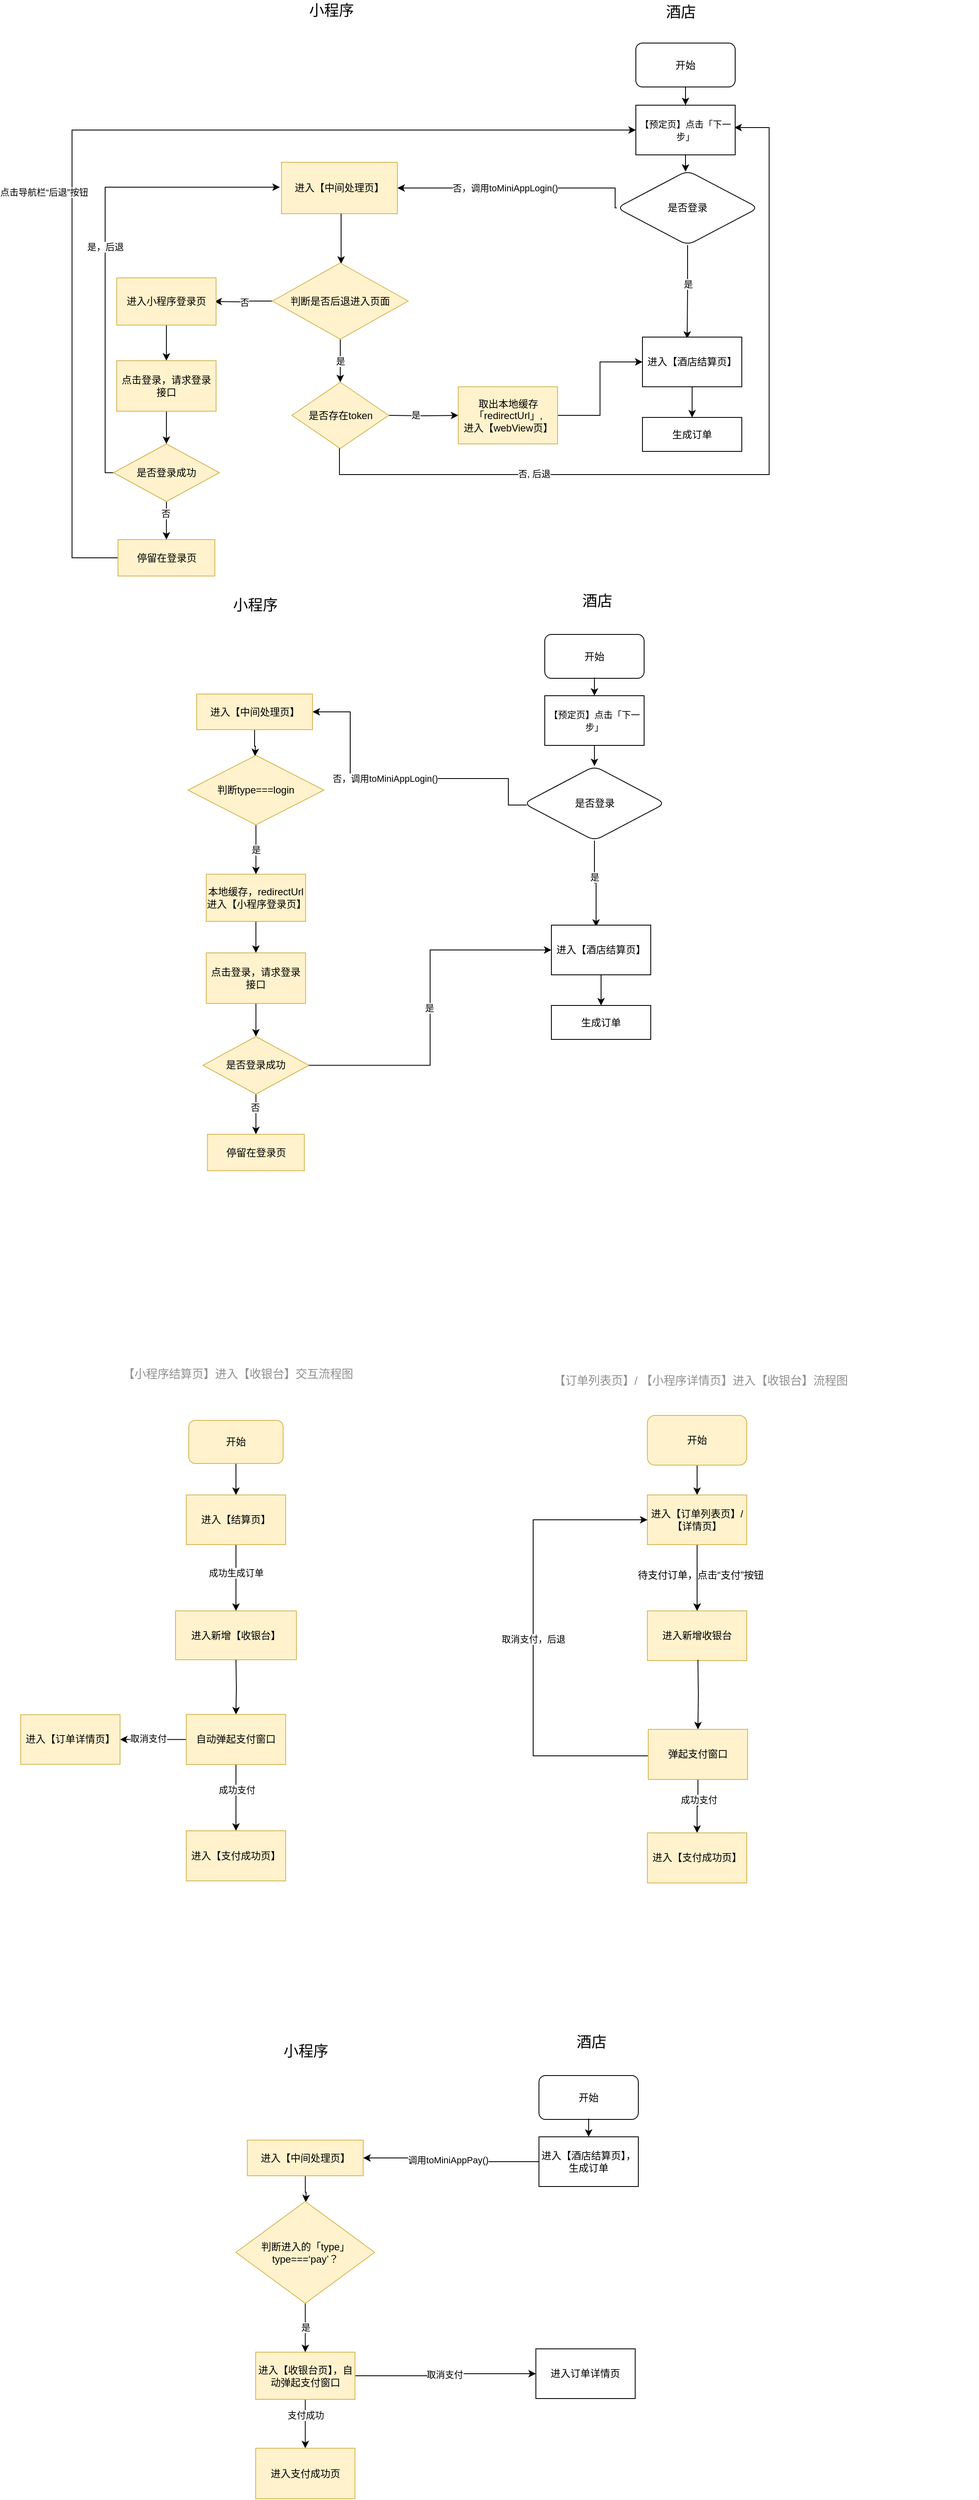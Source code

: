 <mxfile version="14.4.3" type="github">
  <diagram id="-vYZViqzsxjP3in_XCif" name="Page-1">
    <mxGraphModel dx="1186" dy="796" grid="0" gridSize="10" guides="1" tooltips="1" connect="1" arrows="1" fold="1" page="1" pageScale="1" pageWidth="1500" pageHeight="4000" math="0" shadow="0">
      <root>
        <mxCell id="0" />
        <mxCell id="1" parent="0" />
        <mxCell id="Hsc-TVN9lTPiEieQWm-b-27" value="" style="edgeStyle=orthogonalEdgeStyle;rounded=0;orthogonalLoop=1;jettySize=auto;html=1;startSize=26;" parent="1" target="Hsc-TVN9lTPiEieQWm-b-26" edge="1">
          <mxGeometry relative="1" as="geometry">
            <mxPoint x="1063" y="322" as="sourcePoint" />
            <Array as="points">
              <mxPoint x="1069" y="322" />
            </Array>
          </mxGeometry>
        </mxCell>
        <mxCell id="DCgXC_RyApqCIBcc9tfi-115" style="edgeStyle=orthogonalEdgeStyle;rounded=0;orthogonalLoop=1;jettySize=auto;html=1;exitX=0.5;exitY=1;exitDx=0;exitDy=0;entryX=0.5;entryY=0;entryDx=0;entryDy=0;" parent="1" source="Hsc-TVN9lTPiEieQWm-b-25" target="DCgXC_RyApqCIBcc9tfi-113" edge="1">
          <mxGeometry relative="1" as="geometry" />
        </mxCell>
        <mxCell id="Hsc-TVN9lTPiEieQWm-b-25" value="开始" style="rounded=1;whiteSpace=wrap;html=1;startSize=26;fillColor=none;" parent="1" vertex="1">
          <mxGeometry x="1009" y="205" width="120" height="53" as="geometry" />
        </mxCell>
        <mxCell id="Hsc-TVN9lTPiEieQWm-b-41" value="" style="edgeStyle=orthogonalEdgeStyle;rounded=0;orthogonalLoop=1;jettySize=auto;html=1;startSize=26;exitX=0;exitY=0.5;exitDx=0;exitDy=0;entryX=1;entryY=0.5;entryDx=0;entryDy=0;" parent="1" source="Hsc-TVN9lTPiEieQWm-b-26" target="Hsc-TVN9lTPiEieQWm-b-46" edge="1">
          <mxGeometry relative="1" as="geometry">
            <mxPoint x="729" y="387" as="targetPoint" />
            <Array as="points">
              <mxPoint x="984" y="380" />
            </Array>
            <mxPoint x="985" y="381" as="sourcePoint" />
          </mxGeometry>
        </mxCell>
        <mxCell id="Hsc-TVN9lTPiEieQWm-b-84" value="否，调用toMiniAppLogin()" style="edgeLabel;html=1;align=center;verticalAlign=middle;resizable=0;points=[];" parent="Hsc-TVN9lTPiEieQWm-b-41" vertex="1" connectable="0">
          <mxGeometry x="0.1" relative="1" as="geometry">
            <mxPoint as="offset" />
          </mxGeometry>
        </mxCell>
        <mxCell id="DCgXC_RyApqCIBcc9tfi-118" style="edgeStyle=orthogonalEdgeStyle;rounded=0;orthogonalLoop=1;jettySize=auto;html=1;exitX=0.5;exitY=1;exitDx=0;exitDy=0;entryX=0.45;entryY=0.033;entryDx=0;entryDy=0;entryPerimeter=0;" parent="1" source="Hsc-TVN9lTPiEieQWm-b-26" target="Hsc-TVN9lTPiEieQWm-b-88" edge="1">
          <mxGeometry relative="1" as="geometry" />
        </mxCell>
        <mxCell id="DCgXC_RyApqCIBcc9tfi-119" value="是" style="edgeLabel;html=1;align=center;verticalAlign=middle;resizable=0;points=[];" parent="DCgXC_RyApqCIBcc9tfi-118" vertex="1" connectable="0">
          <mxGeometry x="-0.176" relative="1" as="geometry">
            <mxPoint as="offset" />
          </mxGeometry>
        </mxCell>
        <mxCell id="Hsc-TVN9lTPiEieQWm-b-26" value="是否登录" style="rhombus;whiteSpace=wrap;html=1;rounded=1;fillColor=none;startSize=26;" parent="1" vertex="1">
          <mxGeometry x="986" y="359" width="171" height="90" as="geometry" />
        </mxCell>
        <mxCell id="Hsc-TVN9lTPiEieQWm-b-43" value="&lt;font style=&quot;font-size: 18px&quot;&gt;小程序&lt;/font&gt;" style="text;html=1;resizable=0;autosize=1;align=center;verticalAlign=middle;points=[];fillColor=none;strokeColor=none;rounded=0;startSize=26;" parent="1" vertex="1">
          <mxGeometry x="609" y="156" width="64" height="20" as="geometry" />
        </mxCell>
        <mxCell id="Hsc-TVN9lTPiEieQWm-b-44" value="&lt;p style=&quot;margin: 4px 0px 0px&quot;&gt;&lt;font style=&quot;font-size: 18px&quot;&gt;酒店&lt;/font&gt;&lt;/p&gt;" style="text;html=1;resizable=0;autosize=1;align=center;verticalAlign=middle;points=[];fillColor=none;strokeColor=none;rounded=0;startSize=26;" parent="1" vertex="1">
          <mxGeometry x="1039.5" y="154" width="46" height="24" as="geometry" />
        </mxCell>
        <mxCell id="Hsc-TVN9lTPiEieQWm-b-46" value="进入【中间处理页】" style="rounded=0;whiteSpace=wrap;html=1;startSize=26;fillColor=#fff2cc;strokeColor=#d6b656;" parent="1" vertex="1">
          <mxGeometry x="581" y="349" width="140" height="62" as="geometry" />
        </mxCell>
        <mxCell id="Hsc-TVN9lTPiEieQWm-b-55" value="否" style="edgeStyle=orthogonalEdgeStyle;rounded=0;orthogonalLoop=1;jettySize=auto;html=1;startSize=26;" parent="1" source="DCgXC_RyApqCIBcc9tfi-106" edge="1">
          <mxGeometry relative="1" as="geometry">
            <mxPoint x="500" y="517" as="targetPoint" />
            <mxPoint x="567" y="517" as="sourcePoint" />
          </mxGeometry>
        </mxCell>
        <mxCell id="DCgXC_RyApqCIBcc9tfi-101" style="edgeStyle=orthogonalEdgeStyle;rounded=0;orthogonalLoop=1;jettySize=auto;html=1;" parent="1" edge="1">
          <mxGeometry relative="1" as="geometry">
            <mxPoint x="653" y="471.5" as="targetPoint" />
            <mxPoint x="653" y="411" as="sourcePoint" />
          </mxGeometry>
        </mxCell>
        <mxCell id="Hsc-TVN9lTPiEieQWm-b-65" value="" style="edgeStyle=orthogonalEdgeStyle;rounded=0;orthogonalLoop=1;jettySize=auto;html=1;startSize=26;" parent="1" source="Hsc-TVN9lTPiEieQWm-b-62" target="Hsc-TVN9lTPiEieQWm-b-64" edge="1">
          <mxGeometry relative="1" as="geometry" />
        </mxCell>
        <mxCell id="Hsc-TVN9lTPiEieQWm-b-62" value="进入小程序登录页" style="whiteSpace=wrap;html=1;startSize=26;fillColor=#fff2cc;strokeColor=#d6b656;" parent="1" vertex="1">
          <mxGeometry x="382" y="488.5" width="120" height="57" as="geometry" />
        </mxCell>
        <mxCell id="Hsc-TVN9lTPiEieQWm-b-68" value="" style="edgeStyle=orthogonalEdgeStyle;rounded=0;orthogonalLoop=1;jettySize=auto;html=1;startSize=26;" parent="1" source="Hsc-TVN9lTPiEieQWm-b-64" target="Hsc-TVN9lTPiEieQWm-b-67" edge="1">
          <mxGeometry relative="1" as="geometry" />
        </mxCell>
        <mxCell id="Hsc-TVN9lTPiEieQWm-b-64" value="点击登录，请求登录接口" style="whiteSpace=wrap;html=1;fillColor=#fff2cc;startSize=26;strokeColor=#d6b656;" parent="1" vertex="1">
          <mxGeometry x="382" y="588.5" width="120" height="61" as="geometry" />
        </mxCell>
        <mxCell id="Hsc-TVN9lTPiEieQWm-b-70" value="" style="edgeStyle=orthogonalEdgeStyle;rounded=0;orthogonalLoop=1;jettySize=auto;html=1;startSize=26;" parent="1" source="Hsc-TVN9lTPiEieQWm-b-67" target="Hsc-TVN9lTPiEieQWm-b-69" edge="1">
          <mxGeometry relative="1" as="geometry" />
        </mxCell>
        <mxCell id="Hsc-TVN9lTPiEieQWm-b-71" value="否" style="edgeLabel;html=1;align=center;verticalAlign=middle;resizable=0;points=[];" parent="Hsc-TVN9lTPiEieQWm-b-70" vertex="1" connectable="0">
          <mxGeometry x="-0.363" y="-1" relative="1" as="geometry">
            <mxPoint as="offset" />
          </mxGeometry>
        </mxCell>
        <mxCell id="Hsc-TVN9lTPiEieQWm-b-83" value="是，后退" style="edgeStyle=orthogonalEdgeStyle;rounded=0;orthogonalLoop=1;jettySize=auto;html=1;startSize=26;" parent="1" source="Hsc-TVN9lTPiEieQWm-b-67" edge="1">
          <mxGeometry relative="1" as="geometry">
            <mxPoint x="579" y="379" as="targetPoint" />
            <Array as="points">
              <mxPoint x="368" y="724" />
              <mxPoint x="368" y="379" />
            </Array>
          </mxGeometry>
        </mxCell>
        <mxCell id="Hsc-TVN9lTPiEieQWm-b-67" value="是否登录成功" style="rhombus;whiteSpace=wrap;html=1;strokeColor=#d6b656;fillColor=#fff2cc;startSize=26;" parent="1" vertex="1">
          <mxGeometry x="378" y="689" width="128" height="69.5" as="geometry" />
        </mxCell>
        <mxCell id="DCgXC_RyApqCIBcc9tfi-122" style="edgeStyle=orthogonalEdgeStyle;rounded=0;orthogonalLoop=1;jettySize=auto;html=1;entryX=0;entryY=0.5;entryDx=0;entryDy=0;" parent="1" source="Hsc-TVN9lTPiEieQWm-b-69" target="DCgXC_RyApqCIBcc9tfi-113" edge="1">
          <mxGeometry relative="1" as="geometry">
            <mxPoint x="280" y="217" as="targetPoint" />
            <Array as="points">
              <mxPoint x="328" y="827" />
              <mxPoint x="328" y="310" />
            </Array>
          </mxGeometry>
        </mxCell>
        <mxCell id="DCgXC_RyApqCIBcc9tfi-124" value="点击导航栏“后退”按钮" style="edgeLabel;html=1;align=center;verticalAlign=middle;resizable=0;points=[];" parent="DCgXC_RyApqCIBcc9tfi-122" vertex="1" connectable="0">
          <mxGeometry x="-0.206" relative="1" as="geometry">
            <mxPoint x="-34" as="offset" />
          </mxGeometry>
        </mxCell>
        <mxCell id="Hsc-TVN9lTPiEieQWm-b-69" value="停留在登录页" style="whiteSpace=wrap;html=1;strokeColor=#d6b656;fillColor=#fff2cc;startSize=26;" parent="1" vertex="1">
          <mxGeometry x="383.5" y="804.5" width="117" height="44" as="geometry" />
        </mxCell>
        <mxCell id="Hsc-TVN9lTPiEieQWm-b-91" value="" style="edgeStyle=orthogonalEdgeStyle;rounded=0;orthogonalLoop=1;jettySize=auto;html=1;startSize=26;" parent="1" source="Hsc-TVN9lTPiEieQWm-b-88" target="Hsc-TVN9lTPiEieQWm-b-90" edge="1">
          <mxGeometry relative="1" as="geometry" />
        </mxCell>
        <mxCell id="Hsc-TVN9lTPiEieQWm-b-88" value="进入【酒店结算页】" style="whiteSpace=wrap;html=1;startSize=26;" parent="1" vertex="1">
          <mxGeometry x="1017" y="560" width="120" height="60" as="geometry" />
        </mxCell>
        <mxCell id="Hsc-TVN9lTPiEieQWm-b-90" value="生成订单" style="whiteSpace=wrap;html=1;startSize=26;" parent="1" vertex="1">
          <mxGeometry x="1017" y="657" width="120" height="41" as="geometry" />
        </mxCell>
        <mxCell id="DCgXC_RyApqCIBcc9tfi-8" value="" style="edgeStyle=orthogonalEdgeStyle;rounded=0;orthogonalLoop=1;jettySize=auto;html=1;" parent="1" source="DCgXC_RyApqCIBcc9tfi-4" target="DCgXC_RyApqCIBcc9tfi-7" edge="1">
          <mxGeometry relative="1" as="geometry" />
        </mxCell>
        <mxCell id="DCgXC_RyApqCIBcc9tfi-9" value="成功生成订单" style="edgeLabel;html=1;align=center;verticalAlign=middle;resizable=0;points=[];" parent="DCgXC_RyApqCIBcc9tfi-8" vertex="1" connectable="0">
          <mxGeometry x="-0.15" relative="1" as="geometry">
            <mxPoint as="offset" />
          </mxGeometry>
        </mxCell>
        <mxCell id="DCgXC_RyApqCIBcc9tfi-4" value="进入【结算页】" style="whiteSpace=wrap;html=1;strokeColor=#d6b656;fillColor=#fff2cc;" parent="1" vertex="1">
          <mxGeometry x="466" y="1958" width="120" height="60" as="geometry" />
        </mxCell>
        <mxCell id="DCgXC_RyApqCIBcc9tfi-7" value="进入新增【收银台】" style="whiteSpace=wrap;html=1;strokeColor=#d6b656;fillColor=#fff2cc;" parent="1" vertex="1">
          <mxGeometry x="453" y="2098" width="146" height="59" as="geometry" />
        </mxCell>
        <mxCell id="DCgXC_RyApqCIBcc9tfi-21" value="" style="edgeStyle=orthogonalEdgeStyle;rounded=0;orthogonalLoop=1;jettySize=auto;html=1;" parent="1" target="DCgXC_RyApqCIBcc9tfi-20" edge="1">
          <mxGeometry relative="1" as="geometry">
            <mxPoint x="526" y="2157" as="sourcePoint" />
          </mxGeometry>
        </mxCell>
        <mxCell id="DCgXC_RyApqCIBcc9tfi-29" value="" style="edgeStyle=orthogonalEdgeStyle;rounded=0;orthogonalLoop=1;jettySize=auto;html=1;" parent="1" source="DCgXC_RyApqCIBcc9tfi-20" target="DCgXC_RyApqCIBcc9tfi-28" edge="1">
          <mxGeometry relative="1" as="geometry" />
        </mxCell>
        <mxCell id="DCgXC_RyApqCIBcc9tfi-34" value="成功支付" style="edgeLabel;html=1;align=center;verticalAlign=middle;resizable=0;points=[];" parent="DCgXC_RyApqCIBcc9tfi-29" vertex="1" connectable="0">
          <mxGeometry x="-0.25" y="1" relative="1" as="geometry">
            <mxPoint as="offset" />
          </mxGeometry>
        </mxCell>
        <mxCell id="DCgXC_RyApqCIBcc9tfi-42" value="" style="edgeStyle=orthogonalEdgeStyle;rounded=0;orthogonalLoop=1;jettySize=auto;html=1;" parent="1" source="DCgXC_RyApqCIBcc9tfi-20" target="DCgXC_RyApqCIBcc9tfi-41" edge="1">
          <mxGeometry relative="1" as="geometry" />
        </mxCell>
        <mxCell id="DCgXC_RyApqCIBcc9tfi-43" value="取消支付" style="edgeLabel;html=1;align=center;verticalAlign=middle;resizable=0;points=[];" parent="DCgXC_RyApqCIBcc9tfi-42" vertex="1" connectable="0">
          <mxGeometry x="0.15" y="-2" relative="1" as="geometry">
            <mxPoint as="offset" />
          </mxGeometry>
        </mxCell>
        <mxCell id="DCgXC_RyApqCIBcc9tfi-20" value="自动弹起支付窗口" style="whiteSpace=wrap;html=1;strokeColor=#d6b656;fillColor=#fff2cc;" parent="1" vertex="1">
          <mxGeometry x="466" y="2223" width="120" height="60.5" as="geometry" />
        </mxCell>
        <mxCell id="DCgXC_RyApqCIBcc9tfi-28" value="进入【支付成功页】" style="whiteSpace=wrap;html=1;strokeColor=#d6b656;fillColor=#fff2cc;" parent="1" vertex="1">
          <mxGeometry x="466" y="2363.5" width="120" height="60.5" as="geometry" />
        </mxCell>
        <mxCell id="DCgXC_RyApqCIBcc9tfi-41" value="进入【订单详情页】" style="whiteSpace=wrap;html=1;strokeColor=#d6b656;fillColor=#fff2cc;" parent="1" vertex="1">
          <mxGeometry x="266" y="2223.25" width="120" height="60" as="geometry" />
        </mxCell>
        <mxCell id="DCgXC_RyApqCIBcc9tfi-58" value="" style="edgeStyle=orthogonalEdgeStyle;rounded=0;orthogonalLoop=1;jettySize=auto;html=1;exitX=0.5;exitY=1;exitDx=0;exitDy=0;" parent="1" source="DCgXC_RyApqCIBcc9tfi-98" target="DCgXC_RyApqCIBcc9tfi-57" edge="1">
          <mxGeometry relative="1" as="geometry">
            <mxPoint x="1083" y="1934" as="sourcePoint" />
          </mxGeometry>
        </mxCell>
        <mxCell id="DCgXC_RyApqCIBcc9tfi-60" value="" style="edgeStyle=orthogonalEdgeStyle;rounded=0;orthogonalLoop=1;jettySize=auto;html=1;" parent="1" source="DCgXC_RyApqCIBcc9tfi-57" target="DCgXC_RyApqCIBcc9tfi-59" edge="1">
          <mxGeometry relative="1" as="geometry" />
        </mxCell>
        <mxCell id="DCgXC_RyApqCIBcc9tfi-61" value="" style="edgeStyle=orthogonalEdgeStyle;rounded=0;orthogonalLoop=1;jettySize=auto;html=1;" parent="1" source="DCgXC_RyApqCIBcc9tfi-57" target="DCgXC_RyApqCIBcc9tfi-59" edge="1">
          <mxGeometry relative="1" as="geometry" />
        </mxCell>
        <mxCell id="DCgXC_RyApqCIBcc9tfi-57" value="进入【订单列表页】/ 【详情页】" style="whiteSpace=wrap;html=1;strokeColor=#d6b656;fillColor=#fff2cc;" parent="1" vertex="1">
          <mxGeometry x="1023" y="1958" width="120" height="60" as="geometry" />
        </mxCell>
        <mxCell id="DCgXC_RyApqCIBcc9tfi-59" value="进入新增收银台" style="whiteSpace=wrap;html=1;strokeColor=#d6b656;fillColor=#fff2cc;" parent="1" vertex="1">
          <mxGeometry x="1023" y="2098" width="120" height="60" as="geometry" />
        </mxCell>
        <mxCell id="DCgXC_RyApqCIBcc9tfi-62" value="待支付订单，点击“支付”按钮" style="text;html=1;align=center;verticalAlign=middle;resizable=0;points=[];autosize=1;" parent="1" vertex="1">
          <mxGeometry x="1006" y="2046" width="162" height="18" as="geometry" />
        </mxCell>
        <mxCell id="DCgXC_RyApqCIBcc9tfi-64" value="" style="edgeStyle=orthogonalEdgeStyle;rounded=0;orthogonalLoop=1;jettySize=auto;html=1;" parent="1" target="DCgXC_RyApqCIBcc9tfi-71" edge="1">
          <mxGeometry relative="1" as="geometry">
            <mxPoint x="1084" y="2157" as="sourcePoint" />
          </mxGeometry>
        </mxCell>
        <mxCell id="DCgXC_RyApqCIBcc9tfi-69" value="" style="edgeStyle=orthogonalEdgeStyle;rounded=0;orthogonalLoop=1;jettySize=auto;html=1;" parent="1" source="DCgXC_RyApqCIBcc9tfi-71" target="DCgXC_RyApqCIBcc9tfi-72" edge="1">
          <mxGeometry relative="1" as="geometry" />
        </mxCell>
        <mxCell id="DCgXC_RyApqCIBcc9tfi-70" value="成功支付" style="edgeLabel;html=1;align=center;verticalAlign=middle;resizable=0;points=[];" parent="DCgXC_RyApqCIBcc9tfi-69" vertex="1" connectable="0">
          <mxGeometry x="-0.25" y="1" relative="1" as="geometry">
            <mxPoint as="offset" />
          </mxGeometry>
        </mxCell>
        <mxCell id="DCgXC_RyApqCIBcc9tfi-77" value="取消支付，后退" style="edgeStyle=orthogonalEdgeStyle;rounded=0;orthogonalLoop=1;jettySize=auto;html=1;exitX=0;exitY=0.5;exitDx=0;exitDy=0;entryX=0;entryY=0.5;entryDx=0;entryDy=0;" parent="1" source="DCgXC_RyApqCIBcc9tfi-71" target="DCgXC_RyApqCIBcc9tfi-57" edge="1">
          <mxGeometry relative="1" as="geometry">
            <mxPoint x="928" y="2083" as="targetPoint" />
            <Array as="points">
              <mxPoint x="885" y="2273" />
              <mxPoint x="885" y="1988" />
            </Array>
          </mxGeometry>
        </mxCell>
        <mxCell id="DCgXC_RyApqCIBcc9tfi-71" value="弹起支付窗口" style="whiteSpace=wrap;html=1;strokeColor=#d6b656;fillColor=#fff2cc;" parent="1" vertex="1">
          <mxGeometry x="1024" y="2241" width="120" height="60.5" as="geometry" />
        </mxCell>
        <mxCell id="DCgXC_RyApqCIBcc9tfi-72" value="进入【支付成功页】" style="whiteSpace=wrap;html=1;strokeColor=#d6b656;fillColor=#fff2cc;" parent="1" vertex="1">
          <mxGeometry x="1023" y="2366" width="120" height="60.5" as="geometry" />
        </mxCell>
        <mxCell id="DCgXC_RyApqCIBcc9tfi-97" style="edgeStyle=orthogonalEdgeStyle;rounded=0;orthogonalLoop=1;jettySize=auto;html=1;exitX=0.5;exitY=1;exitDx=0;exitDy=0;" parent="1" source="DCgXC_RyApqCIBcc9tfi-94" target="DCgXC_RyApqCIBcc9tfi-4" edge="1">
          <mxGeometry relative="1" as="geometry" />
        </mxCell>
        <mxCell id="DCgXC_RyApqCIBcc9tfi-94" value="开始" style="rounded=1;whiteSpace=wrap;html=1;fillColor=#fff2cc;strokeColor=#d6b656;" parent="1" vertex="1">
          <mxGeometry x="469" y="1868" width="114" height="52" as="geometry" />
        </mxCell>
        <mxCell id="DCgXC_RyApqCIBcc9tfi-98" value="开始" style="rounded=1;whiteSpace=wrap;html=1;fillColor=#fff2cc;strokeColor=#d6b656;" parent="1" vertex="1">
          <mxGeometry x="1023" y="1862" width="120" height="60" as="geometry" />
        </mxCell>
        <mxCell id="DCgXC_RyApqCIBcc9tfi-104" style="edgeStyle=orthogonalEdgeStyle;rounded=0;orthogonalLoop=1;jettySize=auto;html=1;exitX=1;exitY=0.5;exitDx=0;exitDy=0;startSize=26;entryX=0;entryY=0.5;entryDx=0;entryDy=0;" parent="1" target="DCgXC_RyApqCIBcc9tfi-107" edge="1">
          <mxGeometry relative="1" as="geometry">
            <mxPoint x="787.5" y="639" as="targetPoint" />
            <mxPoint x="710.5" y="654.5" as="sourcePoint" />
          </mxGeometry>
        </mxCell>
        <mxCell id="DCgXC_RyApqCIBcc9tfi-105" value="是" style="edgeLabel;html=1;align=center;verticalAlign=middle;resizable=0;points=[];" parent="DCgXC_RyApqCIBcc9tfi-104" vertex="1" connectable="0">
          <mxGeometry x="-0.233" y="2" relative="1" as="geometry">
            <mxPoint y="1" as="offset" />
          </mxGeometry>
        </mxCell>
        <mxCell id="DCgXC_RyApqCIBcc9tfi-109" value="是" style="edgeStyle=orthogonalEdgeStyle;rounded=0;orthogonalLoop=1;jettySize=auto;html=1;exitX=0.5;exitY=1;exitDx=0;exitDy=0;" parent="1" source="DCgXC_RyApqCIBcc9tfi-106" edge="1">
          <mxGeometry relative="1" as="geometry">
            <mxPoint x="652" y="614.5" as="targetPoint" />
            <Array as="points">
              <mxPoint x="652" y="586.5" />
              <mxPoint x="652" y="586.5" />
            </Array>
          </mxGeometry>
        </mxCell>
        <mxCell id="DCgXC_RyApqCIBcc9tfi-106" value="判断是否后退进入页面" style="rhombus;whiteSpace=wrap;html=1;rounded=0;strokeColor=#d6b656;fillColor=#fff2cc;startSize=26;" parent="1" vertex="1">
          <mxGeometry x="570" y="470.5" width="164" height="92" as="geometry" />
        </mxCell>
        <mxCell id="DCgXC_RyApqCIBcc9tfi-111" style="edgeStyle=orthogonalEdgeStyle;rounded=0;orthogonalLoop=1;jettySize=auto;html=1;exitX=1;exitY=0.5;exitDx=0;exitDy=0;entryX=0;entryY=0.5;entryDx=0;entryDy=0;" parent="1" source="DCgXC_RyApqCIBcc9tfi-107" target="Hsc-TVN9lTPiEieQWm-b-88" edge="1">
          <mxGeometry relative="1" as="geometry" />
        </mxCell>
        <mxCell id="DCgXC_RyApqCIBcc9tfi-107" value="取出本地缓存「redirectUrl」,&lt;br&gt;进入【webView页】" style="whiteSpace=wrap;html=1;startSize=26;fillColor=#fff2cc;strokeColor=#d6b656;" parent="1" vertex="1">
          <mxGeometry x="794.5" y="620" width="120" height="69" as="geometry" />
        </mxCell>
        <mxCell id="DCgXC_RyApqCIBcc9tfi-112" style="edgeStyle=orthogonalEdgeStyle;rounded=0;orthogonalLoop=1;jettySize=auto;html=1;exitX=0.5;exitY=1;exitDx=0;exitDy=0;" parent="1" source="DCgXC_RyApqCIBcc9tfi-110" edge="1">
          <mxGeometry relative="1" as="geometry">
            <mxPoint x="1128" y="307" as="targetPoint" />
            <Array as="points">
              <mxPoint x="651" y="695" />
              <mxPoint x="651" y="726" />
              <mxPoint x="1170" y="726" />
              <mxPoint x="1170" y="307" />
            </Array>
          </mxGeometry>
        </mxCell>
        <mxCell id="DCgXC_RyApqCIBcc9tfi-116" value="否, 后退" style="edgeLabel;html=1;align=center;verticalAlign=middle;resizable=0;points=[];" parent="DCgXC_RyApqCIBcc9tfi-112" vertex="1" connectable="0">
          <mxGeometry x="-0.473" y="1" relative="1" as="geometry">
            <mxPoint as="offset" />
          </mxGeometry>
        </mxCell>
        <mxCell id="DCgXC_RyApqCIBcc9tfi-110" value="是否存在token" style="rhombus;whiteSpace=wrap;html=1;fillColor=#fff2cc;strokeColor=#d6b656;" parent="1" vertex="1">
          <mxGeometry x="593.5" y="614.5" width="117" height="80" as="geometry" />
        </mxCell>
        <mxCell id="DCgXC_RyApqCIBcc9tfi-113" value="&lt;span style=&quot;font-size: 11px ; background-color: rgb(255 , 255 , 255)&quot;&gt;【预定页】点击「下一步」&lt;/span&gt;" style="rounded=0;whiteSpace=wrap;html=1;" parent="1" vertex="1">
          <mxGeometry x="1009" y="280" width="120" height="60" as="geometry" />
        </mxCell>
        <mxCell id="DCgXC_RyApqCIBcc9tfi-165" value="" style="edgeStyle=orthogonalEdgeStyle;rounded=0;orthogonalLoop=1;jettySize=auto;html=1;startSize=26;" parent="1" target="DCgXC_RyApqCIBcc9tfi-172" edge="1">
          <mxGeometry relative="1" as="geometry">
            <mxPoint x="953" y="1035" as="sourcePoint" />
            <Array as="points">
              <mxPoint x="959" y="1035" />
            </Array>
          </mxGeometry>
        </mxCell>
        <mxCell id="DCgXC_RyApqCIBcc9tfi-166" style="edgeStyle=orthogonalEdgeStyle;rounded=0;orthogonalLoop=1;jettySize=auto;html=1;exitX=0.5;exitY=1;exitDx=0;exitDy=0;entryX=0.5;entryY=0;entryDx=0;entryDy=0;" parent="1" target="DCgXC_RyApqCIBcc9tfi-201" edge="1">
          <mxGeometry relative="1" as="geometry">
            <mxPoint x="959" y="971" as="sourcePoint" />
          </mxGeometry>
        </mxCell>
        <mxCell id="DCgXC_RyApqCIBcc9tfi-167" value="开始" style="rounded=1;whiteSpace=wrap;html=1;startSize=26;fillColor=none;" parent="1" vertex="1">
          <mxGeometry x="899" y="919" width="120" height="53" as="geometry" />
        </mxCell>
        <mxCell id="DCgXC_RyApqCIBcc9tfi-168" value="" style="edgeStyle=orthogonalEdgeStyle;rounded=0;orthogonalLoop=1;jettySize=auto;html=1;startSize=26;entryX=1;entryY=0.5;entryDx=0;entryDy=0;" parent="1" source="DCgXC_RyApqCIBcc9tfi-172" target="DCgXC_RyApqCIBcc9tfi-175" edge="1">
          <mxGeometry relative="1" as="geometry">
            <mxPoint x="619" y="1100" as="targetPoint" />
            <Array as="points">
              <mxPoint x="855" y="1125" />
              <mxPoint x="855" y="1093" />
              <mxPoint x="664" y="1093" />
              <mxPoint x="664" y="1013" />
            </Array>
            <mxPoint x="870" y="1125" as="sourcePoint" />
          </mxGeometry>
        </mxCell>
        <mxCell id="DCgXC_RyApqCIBcc9tfi-169" value="否，调用toMiniAppLogin()" style="edgeLabel;html=1;align=center;verticalAlign=middle;resizable=0;points=[];" parent="DCgXC_RyApqCIBcc9tfi-168" vertex="1" connectable="0">
          <mxGeometry x="0.1" relative="1" as="geometry">
            <mxPoint as="offset" />
          </mxGeometry>
        </mxCell>
        <mxCell id="DCgXC_RyApqCIBcc9tfi-170" style="edgeStyle=orthogonalEdgeStyle;rounded=0;orthogonalLoop=1;jettySize=auto;html=1;exitX=0.5;exitY=1;exitDx=0;exitDy=0;entryX=0.45;entryY=0.033;entryDx=0;entryDy=0;entryPerimeter=0;" parent="1" source="DCgXC_RyApqCIBcc9tfi-172" target="DCgXC_RyApqCIBcc9tfi-190" edge="1">
          <mxGeometry relative="1" as="geometry" />
        </mxCell>
        <mxCell id="DCgXC_RyApqCIBcc9tfi-171" value="是" style="edgeLabel;html=1;align=center;verticalAlign=middle;resizable=0;points=[];" parent="DCgXC_RyApqCIBcc9tfi-170" vertex="1" connectable="0">
          <mxGeometry x="-0.176" relative="1" as="geometry">
            <mxPoint as="offset" />
          </mxGeometry>
        </mxCell>
        <mxCell id="DCgXC_RyApqCIBcc9tfi-172" value="是否登录" style="rhombus;whiteSpace=wrap;html=1;rounded=1;fillColor=none;startSize=26;" parent="1" vertex="1">
          <mxGeometry x="873.5" y="1078" width="171" height="90" as="geometry" />
        </mxCell>
        <mxCell id="DCgXC_RyApqCIBcc9tfi-173" value="&lt;font style=&quot;font-size: 18px&quot;&gt;小程序&lt;/font&gt;" style="text;html=1;resizable=0;autosize=1;align=center;verticalAlign=middle;points=[];fillColor=none;strokeColor=none;rounded=0;startSize=26;" parent="1" vertex="1">
          <mxGeometry x="516.5" y="874" width="64" height="20" as="geometry" />
        </mxCell>
        <mxCell id="DCgXC_RyApqCIBcc9tfi-174" value="&lt;p style=&quot;margin: 4px 0px 0px&quot;&gt;&lt;font style=&quot;font-size: 18px&quot;&gt;酒店&lt;/font&gt;&lt;/p&gt;" style="text;html=1;resizable=0;autosize=1;align=center;verticalAlign=middle;points=[];fillColor=none;strokeColor=none;rounded=0;startSize=26;" parent="1" vertex="1">
          <mxGeometry x="938.5" y="865" width="46" height="24" as="geometry" />
        </mxCell>
        <mxCell id="DCgXC_RyApqCIBcc9tfi-208" value="" style="edgeStyle=orthogonalEdgeStyle;rounded=0;orthogonalLoop=1;jettySize=auto;html=1;" parent="1" source="DCgXC_RyApqCIBcc9tfi-175" edge="1">
          <mxGeometry relative="1" as="geometry">
            <mxPoint x="549" y="1066" as="targetPoint" />
          </mxGeometry>
        </mxCell>
        <mxCell id="DCgXC_RyApqCIBcc9tfi-175" value="进入【中间处理页】" style="rounded=0;whiteSpace=wrap;html=1;startSize=26;fillColor=#fff2cc;strokeColor=#d6b656;" parent="1" vertex="1">
          <mxGeometry x="478.5" y="991" width="140" height="43" as="geometry" />
        </mxCell>
        <mxCell id="DCgXC_RyApqCIBcc9tfi-178" value="" style="edgeStyle=orthogonalEdgeStyle;rounded=0;orthogonalLoop=1;jettySize=auto;html=1;startSize=26;" parent="1" source="DCgXC_RyApqCIBcc9tfi-179" target="DCgXC_RyApqCIBcc9tfi-181" edge="1">
          <mxGeometry relative="1" as="geometry" />
        </mxCell>
        <mxCell id="DCgXC_RyApqCIBcc9tfi-179" value="本地缓存，redirectUrl&lt;br&gt;进入【小程序登录页】" style="whiteSpace=wrap;html=1;startSize=26;fillColor=#fff2cc;strokeColor=#d6b656;" parent="1" vertex="1">
          <mxGeometry x="490.13" y="1208.5" width="120" height="57" as="geometry" />
        </mxCell>
        <mxCell id="DCgXC_RyApqCIBcc9tfi-180" value="" style="edgeStyle=orthogonalEdgeStyle;rounded=0;orthogonalLoop=1;jettySize=auto;html=1;startSize=26;" parent="1" source="DCgXC_RyApqCIBcc9tfi-181" target="DCgXC_RyApqCIBcc9tfi-185" edge="1">
          <mxGeometry relative="1" as="geometry" />
        </mxCell>
        <mxCell id="DCgXC_RyApqCIBcc9tfi-181" value="点击登录，请求登录接口" style="whiteSpace=wrap;html=1;fillColor=#fff2cc;startSize=26;strokeColor=#d6b656;" parent="1" vertex="1">
          <mxGeometry x="490.13" y="1303.5" width="120" height="61" as="geometry" />
        </mxCell>
        <mxCell id="DCgXC_RyApqCIBcc9tfi-182" value="" style="edgeStyle=orthogonalEdgeStyle;rounded=0;orthogonalLoop=1;jettySize=auto;html=1;startSize=26;" parent="1" source="DCgXC_RyApqCIBcc9tfi-185" target="DCgXC_RyApqCIBcc9tfi-188" edge="1">
          <mxGeometry relative="1" as="geometry" />
        </mxCell>
        <mxCell id="DCgXC_RyApqCIBcc9tfi-183" value="否" style="edgeLabel;html=1;align=center;verticalAlign=middle;resizable=0;points=[];" parent="DCgXC_RyApqCIBcc9tfi-182" vertex="1" connectable="0">
          <mxGeometry x="-0.363" y="-1" relative="1" as="geometry">
            <mxPoint as="offset" />
          </mxGeometry>
        </mxCell>
        <mxCell id="DCgXC_RyApqCIBcc9tfi-185" value="是否登录成功" style="rhombus;whiteSpace=wrap;html=1;strokeColor=#d6b656;fillColor=#fff2cc;startSize=26;" parent="1" vertex="1">
          <mxGeometry x="486.13" y="1404.5" width="128" height="69.5" as="geometry" />
        </mxCell>
        <mxCell id="DCgXC_RyApqCIBcc9tfi-188" value="停留在登录页" style="whiteSpace=wrap;html=1;strokeColor=#d6b656;fillColor=#fff2cc;startSize=26;" parent="1" vertex="1">
          <mxGeometry x="491.63" y="1522.5" width="117" height="44" as="geometry" />
        </mxCell>
        <mxCell id="DCgXC_RyApqCIBcc9tfi-189" value="" style="edgeStyle=orthogonalEdgeStyle;rounded=0;orthogonalLoop=1;jettySize=auto;html=1;startSize=26;" parent="1" source="DCgXC_RyApqCIBcc9tfi-190" target="DCgXC_RyApqCIBcc9tfi-191" edge="1">
          <mxGeometry relative="1" as="geometry" />
        </mxCell>
        <mxCell id="DCgXC_RyApqCIBcc9tfi-190" value="进入【酒店结算页】" style="whiteSpace=wrap;html=1;startSize=26;" parent="1" vertex="1">
          <mxGeometry x="907" y="1270" width="120" height="60" as="geometry" />
        </mxCell>
        <mxCell id="DCgXC_RyApqCIBcc9tfi-191" value="生成订单" style="whiteSpace=wrap;html=1;startSize=26;" parent="1" vertex="1">
          <mxGeometry x="907" y="1367" width="120" height="41" as="geometry" />
        </mxCell>
        <mxCell id="DCgXC_RyApqCIBcc9tfi-201" value="&lt;span style=&quot;font-size: 11px ; background-color: rgb(255 , 255 , 255)&quot;&gt;【预定页】点击「下一步」&lt;/span&gt;" style="rounded=0;whiteSpace=wrap;html=1;" parent="1" vertex="1">
          <mxGeometry x="899" y="993" width="120" height="60" as="geometry" />
        </mxCell>
        <mxCell id="DCgXC_RyApqCIBcc9tfi-216" value="是" style="edgeStyle=orthogonalEdgeStyle;rounded=0;orthogonalLoop=1;jettySize=auto;html=1;entryX=0.5;entryY=0;entryDx=0;entryDy=0;" parent="1" source="DCgXC_RyApqCIBcc9tfi-211" target="DCgXC_RyApqCIBcc9tfi-179" edge="1">
          <mxGeometry relative="1" as="geometry">
            <mxPoint x="548.6" y="1221" as="targetPoint" />
          </mxGeometry>
        </mxCell>
        <mxCell id="DCgXC_RyApqCIBcc9tfi-211" value="判断type===login" style="rhombus;whiteSpace=wrap;html=1;fillColor=#fff2cc;strokeColor=#d6b656;" parent="1" vertex="1">
          <mxGeometry x="468" y="1065" width="164.25" height="84" as="geometry" />
        </mxCell>
        <mxCell id="DCgXC_RyApqCIBcc9tfi-222" value="是&amp;nbsp;" style="edgeStyle=orthogonalEdgeStyle;rounded=0;orthogonalLoop=1;jettySize=auto;html=1;entryX=0;entryY=0.5;entryDx=0;entryDy=0;exitX=1;exitY=0.5;exitDx=0;exitDy=0;" parent="1" source="DCgXC_RyApqCIBcc9tfi-185" target="DCgXC_RyApqCIBcc9tfi-190" edge="1">
          <mxGeometry relative="1" as="geometry">
            <mxPoint x="616" y="1544" as="sourcePoint" />
          </mxGeometry>
        </mxCell>
        <mxCell id="3fRf1og0IgTgCEwCEBL5-2" value="&lt;span style=&quot;color: rgb(144 , 144 , 144) ; font-family: &amp;#34;untitled sans&amp;#34; , , &amp;#34;helvetica&amp;#34; , sans-serif ; font-size: 14px ; letter-spacing: -0.1px ; background-color: rgb(255 , 255 , 255)&quot;&gt;【小程序结算页】进入【收银台】交互流程图&lt;/span&gt;" style="text;html=1;align=center;verticalAlign=middle;resizable=0;points=[];autosize=1;" vertex="1" parent="1">
          <mxGeometry x="384" y="1802" width="288" height="19" as="geometry" />
        </mxCell>
        <mxCell id="3fRf1og0IgTgCEwCEBL5-3" value="&lt;figure class=&quot;ql-image ql-selected&quot; style=&quot;box-sizing: border-box ; cursor: text ; clear: both ; margin: 1.6rem 0px 0px ; align-items: center ; display: flex ; flex-direction: column ; position: relative ; z-index: 1 ; color: rgb(51 , 51 , 51) ; font-family: &amp;#34;untitled sans&amp;#34; , , &amp;#34;helvetica&amp;#34; , sans-serif ; font-size: 17px ; letter-spacing: -0.3px ; text-align: left ; background-color: rgb(255 , 255 , 255)&quot;&gt;&lt;div class=&quot;ImageCaption-module__captionContainer--5t2PX&quot; style=&quot;box-sizing: border-box ; position: relative ; width: 660px&quot;&gt;&lt;figcaption class=&quot;ImageCaption-module__caption--13qx6&quot; style=&quot;box-sizing: border-box ; font-size: 14px ; letter-spacing: -0.1px ; line-height: 17px ; color: rgb(144 , 144 , 144) ; outline: none ; padding: 4px 0px 0px ; text-align: center ; width: 660px ; word-break: break-word&quot;&gt;【订单列表页】/ 【小程序详情页】进入【收银台】流程图&lt;/figcaption&gt;&lt;/div&gt;&lt;/figure&gt;" style="text;html=1;align=center;verticalAlign=middle;resizable=0;points=[];autosize=1;" vertex="1" parent="1">
          <mxGeometry x="752" y="1779" width="670" height="51" as="geometry" />
        </mxCell>
        <mxCell id="3fRf1og0IgTgCEwCEBL5-8" style="edgeStyle=orthogonalEdgeStyle;rounded=0;orthogonalLoop=1;jettySize=auto;html=1;exitX=0.5;exitY=1;exitDx=0;exitDy=0;entryX=0.5;entryY=0;entryDx=0;entryDy=0;" edge="1" target="3fRf1og0IgTgCEwCEBL5-30" parent="1">
          <mxGeometry relative="1" as="geometry">
            <mxPoint x="952" y="2711" as="sourcePoint" />
          </mxGeometry>
        </mxCell>
        <mxCell id="3fRf1og0IgTgCEwCEBL5-9" value="开始" style="rounded=1;whiteSpace=wrap;html=1;startSize=26;fillColor=none;" vertex="1" parent="1">
          <mxGeometry x="892" y="2659" width="120" height="53" as="geometry" />
        </mxCell>
        <mxCell id="3fRf1og0IgTgCEwCEBL5-15" value="&lt;font style=&quot;font-size: 18px&quot;&gt;小程序&lt;/font&gt;" style="text;html=1;resizable=0;autosize=1;align=center;verticalAlign=middle;points=[];fillColor=none;strokeColor=none;rounded=0;startSize=26;" vertex="1" parent="1">
          <mxGeometry x="577.75" y="2620" width="64" height="20" as="geometry" />
        </mxCell>
        <mxCell id="3fRf1og0IgTgCEwCEBL5-16" value="&lt;p style=&quot;margin: 4px 0px 0px&quot;&gt;&lt;font style=&quot;font-size: 18px&quot;&gt;酒店&lt;/font&gt;&lt;/p&gt;" style="text;html=1;resizable=0;autosize=1;align=center;verticalAlign=middle;points=[];fillColor=none;strokeColor=none;rounded=0;startSize=26;" vertex="1" parent="1">
          <mxGeometry x="931.5" y="2605" width="46" height="24" as="geometry" />
        </mxCell>
        <mxCell id="3fRf1og0IgTgCEwCEBL5-17" value="" style="edgeStyle=orthogonalEdgeStyle;rounded=0;orthogonalLoop=1;jettySize=auto;html=1;" edge="1" source="3fRf1og0IgTgCEwCEBL5-18" parent="1">
          <mxGeometry relative="1" as="geometry">
            <mxPoint x="610.25" y="2812" as="targetPoint" />
          </mxGeometry>
        </mxCell>
        <mxCell id="3fRf1og0IgTgCEwCEBL5-18" value="进入【中间处理页】" style="rounded=0;whiteSpace=wrap;html=1;startSize=26;fillColor=#fff2cc;strokeColor=#d6b656;" vertex="1" parent="1">
          <mxGeometry x="539.75" y="2737" width="140" height="43" as="geometry" />
        </mxCell>
        <mxCell id="3fRf1og0IgTgCEwCEBL5-19" value="" style="edgeStyle=orthogonalEdgeStyle;rounded=0;orthogonalLoop=1;jettySize=auto;html=1;startSize=26;" edge="1" source="3fRf1og0IgTgCEwCEBL5-20" target="3fRf1og0IgTgCEwCEBL5-22" parent="1">
          <mxGeometry relative="1" as="geometry" />
        </mxCell>
        <mxCell id="3fRf1og0IgTgCEwCEBL5-34" value="支付成功" style="edgeLabel;html=1;align=center;verticalAlign=middle;resizable=0;points=[];" vertex="1" connectable="0" parent="3fRf1og0IgTgCEwCEBL5-19">
          <mxGeometry x="-0.381" relative="1" as="geometry">
            <mxPoint as="offset" />
          </mxGeometry>
        </mxCell>
        <mxCell id="3fRf1og0IgTgCEwCEBL5-38" style="edgeStyle=orthogonalEdgeStyle;rounded=0;orthogonalLoop=1;jettySize=auto;html=1;entryX=0;entryY=0.5;entryDx=0;entryDy=0;" edge="1" parent="1" source="3fRf1og0IgTgCEwCEBL5-20" target="3fRf1og0IgTgCEwCEBL5-28">
          <mxGeometry relative="1" as="geometry" />
        </mxCell>
        <mxCell id="3fRf1og0IgTgCEwCEBL5-39" value="取消支付" style="edgeLabel;html=1;align=center;verticalAlign=middle;resizable=0;points=[];" vertex="1" connectable="0" parent="3fRf1og0IgTgCEwCEBL5-38">
          <mxGeometry x="-0.026" y="3" relative="1" as="geometry">
            <mxPoint y="1" as="offset" />
          </mxGeometry>
        </mxCell>
        <mxCell id="3fRf1og0IgTgCEwCEBL5-20" value="进入【收银台页】，自动弹起支付窗口" style="whiteSpace=wrap;html=1;startSize=26;fillColor=#fff2cc;strokeColor=#d6b656;" vertex="1" parent="1">
          <mxGeometry x="549.75" y="2993" width="120" height="57" as="geometry" />
        </mxCell>
        <mxCell id="3fRf1og0IgTgCEwCEBL5-22" value="进入支付成功页" style="whiteSpace=wrap;html=1;fillColor=#fff2cc;startSize=26;strokeColor=#d6b656;" vertex="1" parent="1">
          <mxGeometry x="549.75" y="3109" width="120" height="61" as="geometry" />
        </mxCell>
        <mxCell id="3fRf1og0IgTgCEwCEBL5-28" value="进入订单详情页" style="whiteSpace=wrap;html=1;startSize=26;" vertex="1" parent="1">
          <mxGeometry x="888.25" y="2989" width="120" height="60" as="geometry" />
        </mxCell>
        <mxCell id="3fRf1og0IgTgCEwCEBL5-35" style="edgeStyle=orthogonalEdgeStyle;rounded=0;orthogonalLoop=1;jettySize=auto;html=1;exitX=0;exitY=0.5;exitDx=0;exitDy=0;entryX=1;entryY=0.5;entryDx=0;entryDy=0;" edge="1" parent="1" source="3fRf1og0IgTgCEwCEBL5-30" target="3fRf1og0IgTgCEwCEBL5-18">
          <mxGeometry relative="1" as="geometry" />
        </mxCell>
        <mxCell id="3fRf1og0IgTgCEwCEBL5-30" value="进入【酒店结算页】，生成订单" style="rounded=0;whiteSpace=wrap;html=1;" vertex="1" parent="1">
          <mxGeometry x="892" y="2733" width="120" height="60" as="geometry" />
        </mxCell>
        <mxCell id="3fRf1og0IgTgCEwCEBL5-31" value="是" style="edgeStyle=orthogonalEdgeStyle;rounded=0;orthogonalLoop=1;jettySize=auto;html=1;entryX=0.5;entryY=0;entryDx=0;entryDy=0;" edge="1" source="3fRf1og0IgTgCEwCEBL5-32" target="3fRf1og0IgTgCEwCEBL5-20" parent="1">
          <mxGeometry relative="1" as="geometry">
            <mxPoint x="609.85" y="2967" as="targetPoint" />
          </mxGeometry>
        </mxCell>
        <mxCell id="3fRf1og0IgTgCEwCEBL5-32" value="判断进入的「type」&lt;br&gt;type===‘pay’？" style="rhombus;whiteSpace=wrap;html=1;fillColor=#fff2cc;strokeColor=#d6b656;" vertex="1" parent="1">
          <mxGeometry x="526" y="2811" width="167.5" height="123" as="geometry" />
        </mxCell>
        <mxCell id="3fRf1og0IgTgCEwCEBL5-36" value="&lt;span style=&quot;font-size: 11px ; background-color: rgb(255 , 255 , 255)&quot;&gt;调用toMiniAppPay()&lt;/span&gt;" style="text;html=1;align=center;verticalAlign=middle;resizable=0;points=[];autosize=1;" vertex="1" parent="1">
          <mxGeometry x="724" y="2752" width="116" height="18" as="geometry" />
        </mxCell>
      </root>
    </mxGraphModel>
  </diagram>
</mxfile>
